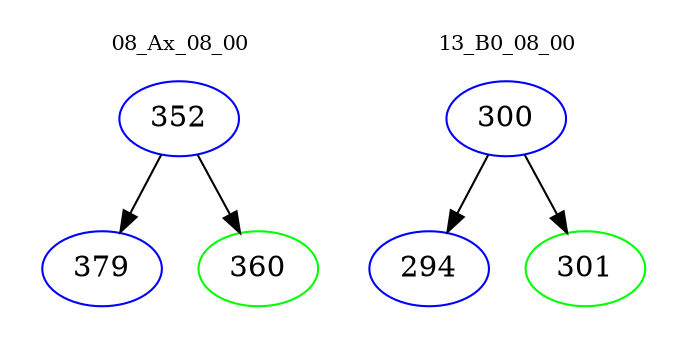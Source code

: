 digraph{
subgraph cluster_0 {
color = white
label = "08_Ax_08_00";
fontsize=10;
T0_352 [label="352", color="blue"]
T0_352 -> T0_379 [color="black"]
T0_379 [label="379", color="blue"]
T0_352 -> T0_360 [color="black"]
T0_360 [label="360", color="green"]
}
subgraph cluster_1 {
color = white
label = "13_B0_08_00";
fontsize=10;
T1_300 [label="300", color="blue"]
T1_300 -> T1_294 [color="black"]
T1_294 [label="294", color="blue"]
T1_300 -> T1_301 [color="black"]
T1_301 [label="301", color="green"]
}
}
